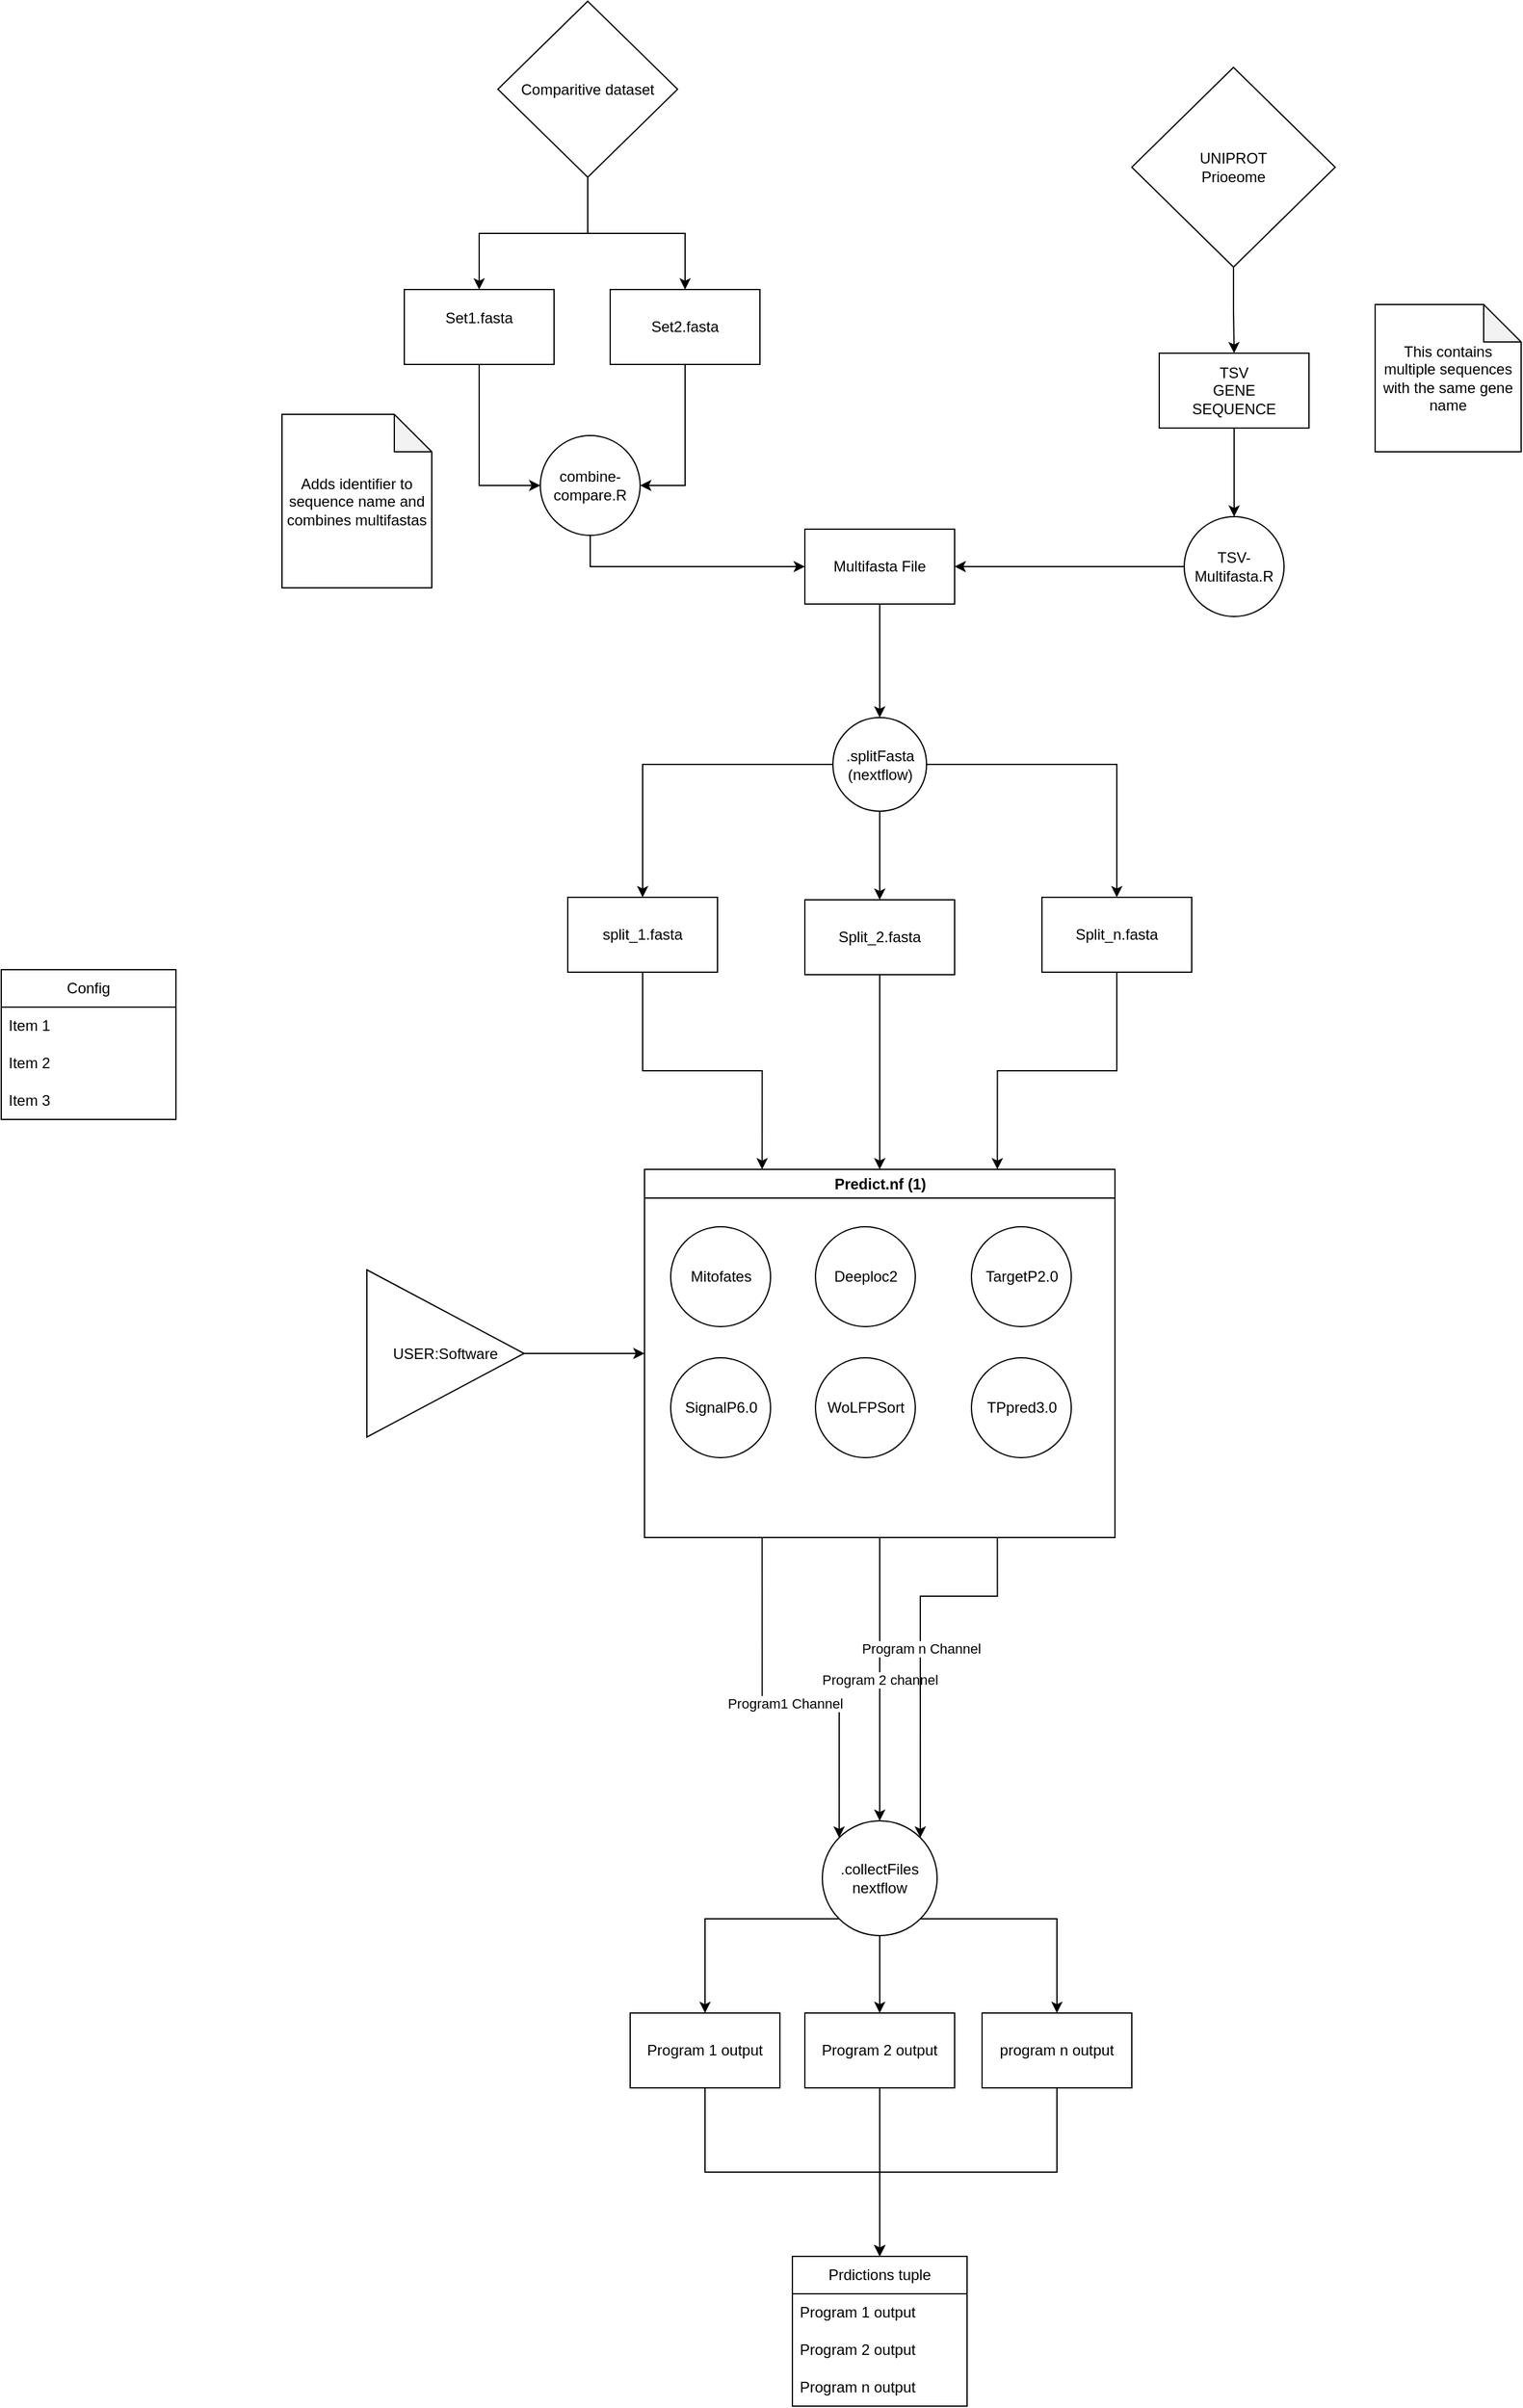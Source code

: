 <mxfile version="24.7.6">
  <diagram name="Page-1" id="ULZPpcux9okNFwmup-YN">
    <mxGraphModel dx="1852" dy="1008" grid="0" gridSize="10" guides="1" tooltips="1" connect="1" arrows="1" fold="1" page="0" pageScale="1" pageWidth="850" pageHeight="1100" math="0" shadow="0">
      <root>
        <mxCell id="0" />
        <mxCell id="1" parent="0" />
        <mxCell id="qJnq9B5q6zjiuBLe0VOC-31" style="edgeStyle=orthogonalEdgeStyle;rounded=0;orthogonalLoop=1;jettySize=auto;html=1;" parent="1" source="qJnq9B5q6zjiuBLe0VOC-3" target="qJnq9B5q6zjiuBLe0VOC-30" edge="1">
          <mxGeometry relative="1" as="geometry" />
        </mxCell>
        <mxCell id="qJnq9B5q6zjiuBLe0VOC-3" value="Multifasta File" style="rounded=0;whiteSpace=wrap;html=1;" parent="1" vertex="1">
          <mxGeometry x="168" y="89" width="120" height="60" as="geometry" />
        </mxCell>
        <mxCell id="qJnq9B5q6zjiuBLe0VOC-9" style="edgeStyle=orthogonalEdgeStyle;rounded=0;orthogonalLoop=1;jettySize=auto;html=1;" parent="1" source="qJnq9B5q6zjiuBLe0VOC-6" target="qJnq9B5q6zjiuBLe0VOC-14" edge="1">
          <mxGeometry relative="1" as="geometry">
            <mxPoint x="511.5" y="-1" as="targetPoint" />
          </mxGeometry>
        </mxCell>
        <mxCell id="qJnq9B5q6zjiuBLe0VOC-6" value="&lt;div&gt;UNIPROT&lt;/div&gt;&lt;div&gt;Prioeome&lt;br&gt;&lt;/div&gt;" style="rhombus;whiteSpace=wrap;html=1;" parent="1" vertex="1">
          <mxGeometry x="430" y="-281" width="163" height="160" as="geometry" />
        </mxCell>
        <mxCell id="qJnq9B5q6zjiuBLe0VOC-12" value="This contains multiple sequences with the same gene name" style="shape=note;whiteSpace=wrap;html=1;backgroundOutline=1;darkOpacity=0.05;" parent="1" vertex="1">
          <mxGeometry x="625" y="-91" width="117" height="118" as="geometry" />
        </mxCell>
        <mxCell id="qJnq9B5q6zjiuBLe0VOC-16" style="edgeStyle=orthogonalEdgeStyle;rounded=0;orthogonalLoop=1;jettySize=auto;html=1;" parent="1" source="qJnq9B5q6zjiuBLe0VOC-14" target="qJnq9B5q6zjiuBLe0VOC-15" edge="1">
          <mxGeometry relative="1" as="geometry" />
        </mxCell>
        <mxCell id="qJnq9B5q6zjiuBLe0VOC-14" value="&lt;div&gt;TSV&lt;/div&gt;&lt;div&gt;GENE&lt;/div&gt;&lt;div&gt;SEQUENCE&lt;br&gt;&lt;/div&gt;" style="rounded=0;whiteSpace=wrap;html=1;" parent="1" vertex="1">
          <mxGeometry x="452" y="-52" width="120" height="60" as="geometry" />
        </mxCell>
        <mxCell id="qJnq9B5q6zjiuBLe0VOC-17" style="edgeStyle=orthogonalEdgeStyle;rounded=0;orthogonalLoop=1;jettySize=auto;html=1;" parent="1" source="qJnq9B5q6zjiuBLe0VOC-15" target="qJnq9B5q6zjiuBLe0VOC-3" edge="1">
          <mxGeometry relative="1" as="geometry" />
        </mxCell>
        <mxCell id="qJnq9B5q6zjiuBLe0VOC-15" value="TSV-Multifasta.R" style="ellipse;whiteSpace=wrap;html=1;aspect=fixed;" parent="1" vertex="1">
          <mxGeometry x="472" y="79" width="80" height="80" as="geometry" />
        </mxCell>
        <mxCell id="qJnq9B5q6zjiuBLe0VOC-19" style="edgeStyle=orthogonalEdgeStyle;rounded=0;orthogonalLoop=1;jettySize=auto;html=1;" parent="1" source="qJnq9B5q6zjiuBLe0VOC-18" target="qJnq9B5q6zjiuBLe0VOC-21" edge="1">
          <mxGeometry relative="1" as="geometry">
            <mxPoint x="-62" y="-300" as="targetPoint" />
          </mxGeometry>
        </mxCell>
        <mxCell id="qJnq9B5q6zjiuBLe0VOC-20" style="edgeStyle=orthogonalEdgeStyle;rounded=0;orthogonalLoop=1;jettySize=auto;html=1;" parent="1" source="qJnq9B5q6zjiuBLe0VOC-18" target="qJnq9B5q6zjiuBLe0VOC-22" edge="1">
          <mxGeometry relative="1" as="geometry">
            <mxPoint x="64" y="-299" as="targetPoint" />
          </mxGeometry>
        </mxCell>
        <mxCell id="qJnq9B5q6zjiuBLe0VOC-18" value="Comparitive dataset" style="rhombus;whiteSpace=wrap;html=1;" parent="1" vertex="1">
          <mxGeometry x="-78" y="-334" width="144" height="141" as="geometry" />
        </mxCell>
        <mxCell id="qJnq9B5q6zjiuBLe0VOC-24" style="edgeStyle=orthogonalEdgeStyle;rounded=0;orthogonalLoop=1;jettySize=auto;html=1;entryX=0;entryY=0.5;entryDx=0;entryDy=0;" parent="1" source="qJnq9B5q6zjiuBLe0VOC-21" target="qJnq9B5q6zjiuBLe0VOC-23" edge="1">
          <mxGeometry relative="1" as="geometry" />
        </mxCell>
        <mxCell id="qJnq9B5q6zjiuBLe0VOC-21" value="&lt;div&gt;Set1.fasta&lt;/div&gt;&lt;div&gt;&lt;br&gt;&lt;/div&gt;" style="rounded=0;whiteSpace=wrap;html=1;" parent="1" vertex="1">
          <mxGeometry x="-153" y="-103" width="120" height="60" as="geometry" />
        </mxCell>
        <mxCell id="qJnq9B5q6zjiuBLe0VOC-25" style="edgeStyle=orthogonalEdgeStyle;rounded=0;orthogonalLoop=1;jettySize=auto;html=1;entryX=1;entryY=0.5;entryDx=0;entryDy=0;" parent="1" source="qJnq9B5q6zjiuBLe0VOC-22" target="qJnq9B5q6zjiuBLe0VOC-23" edge="1">
          <mxGeometry relative="1" as="geometry" />
        </mxCell>
        <mxCell id="qJnq9B5q6zjiuBLe0VOC-22" value="Set2.fasta" style="rounded=0;whiteSpace=wrap;html=1;" parent="1" vertex="1">
          <mxGeometry x="12" y="-103" width="120" height="60" as="geometry" />
        </mxCell>
        <mxCell id="qJnq9B5q6zjiuBLe0VOC-27" style="edgeStyle=orthogonalEdgeStyle;rounded=0;orthogonalLoop=1;jettySize=auto;html=1;exitX=0.5;exitY=1;exitDx=0;exitDy=0;" parent="1" source="qJnq9B5q6zjiuBLe0VOC-23" target="qJnq9B5q6zjiuBLe0VOC-3" edge="1">
          <mxGeometry relative="1" as="geometry" />
        </mxCell>
        <mxCell id="qJnq9B5q6zjiuBLe0VOC-23" value="&lt;div&gt;combine-compare.R&lt;br&gt;&lt;/div&gt;" style="ellipse;whiteSpace=wrap;html=1;aspect=fixed;" parent="1" vertex="1">
          <mxGeometry x="-44" y="14" width="80" height="80" as="geometry" />
        </mxCell>
        <mxCell id="qJnq9B5q6zjiuBLe0VOC-28" value="Adds identifier to sequence name and combines multifastas" style="shape=note;whiteSpace=wrap;html=1;backgroundOutline=1;darkOpacity=0.05;" parent="1" vertex="1">
          <mxGeometry x="-251" y="-3" width="120" height="139" as="geometry" />
        </mxCell>
        <mxCell id="qJnq9B5q6zjiuBLe0VOC-39" style="edgeStyle=orthogonalEdgeStyle;rounded=0;orthogonalLoop=1;jettySize=auto;html=1;" parent="1" source="qJnq9B5q6zjiuBLe0VOC-30" target="qJnq9B5q6zjiuBLe0VOC-38" edge="1">
          <mxGeometry relative="1" as="geometry" />
        </mxCell>
        <mxCell id="qJnq9B5q6zjiuBLe0VOC-44" style="edgeStyle=orthogonalEdgeStyle;rounded=0;orthogonalLoop=1;jettySize=auto;html=1;" parent="1" source="qJnq9B5q6zjiuBLe0VOC-30" target="qJnq9B5q6zjiuBLe0VOC-42" edge="1">
          <mxGeometry relative="1" as="geometry" />
        </mxCell>
        <mxCell id="qJnq9B5q6zjiuBLe0VOC-47" style="edgeStyle=orthogonalEdgeStyle;rounded=0;orthogonalLoop=1;jettySize=auto;html=1;" parent="1" source="qJnq9B5q6zjiuBLe0VOC-30" target="qJnq9B5q6zjiuBLe0VOC-45" edge="1">
          <mxGeometry relative="1" as="geometry" />
        </mxCell>
        <mxCell id="qJnq9B5q6zjiuBLe0VOC-30" value="&lt;div&gt;.splitFasta&lt;/div&gt;&lt;div&gt;(nextflow)&lt;br&gt;&lt;/div&gt;" style="ellipse;whiteSpace=wrap;html=1;aspect=fixed;" parent="1" vertex="1">
          <mxGeometry x="190.5" y="240" width="75" height="75" as="geometry" />
        </mxCell>
        <mxCell id="vaD8Y8nn1ZXBgAJLPTWL-6" value="Program1 Channel" style="edgeStyle=orthogonalEdgeStyle;rounded=0;orthogonalLoop=1;jettySize=auto;html=1;exitX=0.25;exitY=1;exitDx=0;exitDy=0;entryX=0;entryY=0;entryDx=0;entryDy=0;" edge="1" parent="1" source="qJnq9B5q6zjiuBLe0VOC-34" target="vaD8Y8nn1ZXBgAJLPTWL-10">
          <mxGeometry relative="1" as="geometry">
            <mxPoint x="8.857" y="1052.429" as="targetPoint" />
            <Array as="points">
              <mxPoint x="134" y="1030" />
              <mxPoint x="196" y="1030" />
            </Array>
          </mxGeometry>
        </mxCell>
        <mxCell id="vaD8Y8nn1ZXBgAJLPTWL-8" value="Program 2 channel" style="edgeStyle=orthogonalEdgeStyle;rounded=0;orthogonalLoop=1;jettySize=auto;html=1;exitX=0.5;exitY=1;exitDx=0;exitDy=0;entryX=0.5;entryY=0;entryDx=0;entryDy=0;" edge="1" parent="1" source="qJnq9B5q6zjiuBLe0VOC-34" target="vaD8Y8nn1ZXBgAJLPTWL-10">
          <mxGeometry relative="1" as="geometry">
            <mxPoint x="227.429" y="1056.714" as="targetPoint" />
          </mxGeometry>
        </mxCell>
        <mxCell id="vaD8Y8nn1ZXBgAJLPTWL-9" value="Program n Channel" style="edgeStyle=orthogonalEdgeStyle;rounded=0;orthogonalLoop=1;jettySize=auto;html=1;exitX=0.75;exitY=1;exitDx=0;exitDy=0;entryX=1;entryY=0;entryDx=0;entryDy=0;" edge="1" parent="1" source="qJnq9B5q6zjiuBLe0VOC-34" target="vaD8Y8nn1ZXBgAJLPTWL-10">
          <mxGeometry relative="1" as="geometry">
            <mxPoint x="446" y="1065.286" as="targetPoint" />
            <Array as="points">
              <mxPoint x="322" y="944" />
              <mxPoint x="261" y="944" />
            </Array>
          </mxGeometry>
        </mxCell>
        <mxCell id="qJnq9B5q6zjiuBLe0VOC-34" value="Predict.nf (1)" style="swimlane;whiteSpace=wrap;html=1;" parent="1" vertex="1">
          <mxGeometry x="39.5" y="602" width="377" height="295" as="geometry" />
        </mxCell>
        <mxCell id="qJnq9B5q6zjiuBLe0VOC-35" value="Mitofates" style="ellipse;whiteSpace=wrap;html=1;aspect=fixed;" parent="qJnq9B5q6zjiuBLe0VOC-34" vertex="1">
          <mxGeometry x="21" y="46" width="80" height="80" as="geometry" />
        </mxCell>
        <mxCell id="qJnq9B5q6zjiuBLe0VOC-36" value="Deeploc2" style="ellipse;whiteSpace=wrap;html=1;aspect=fixed;" parent="qJnq9B5q6zjiuBLe0VOC-34" vertex="1">
          <mxGeometry x="137" y="46" width="80" height="80" as="geometry" />
        </mxCell>
        <mxCell id="qJnq9B5q6zjiuBLe0VOC-50" value="TargetP2.0" style="ellipse;whiteSpace=wrap;html=1;aspect=fixed;" parent="qJnq9B5q6zjiuBLe0VOC-34" vertex="1">
          <mxGeometry x="262" y="46" width="80" height="80" as="geometry" />
        </mxCell>
        <mxCell id="qJnq9B5q6zjiuBLe0VOC-51" value="TPpred3.0" style="ellipse;whiteSpace=wrap;html=1;aspect=fixed;" parent="qJnq9B5q6zjiuBLe0VOC-34" vertex="1">
          <mxGeometry x="262" y="151" width="80" height="80" as="geometry" />
        </mxCell>
        <mxCell id="qJnq9B5q6zjiuBLe0VOC-52" value="SignalP6.0" style="ellipse;whiteSpace=wrap;html=1;aspect=fixed;" parent="qJnq9B5q6zjiuBLe0VOC-34" vertex="1">
          <mxGeometry x="21" y="151" width="80" height="80" as="geometry" />
        </mxCell>
        <mxCell id="qJnq9B5q6zjiuBLe0VOC-53" value="WoLFPSort" style="ellipse;whiteSpace=wrap;html=1;aspect=fixed;" parent="qJnq9B5q6zjiuBLe0VOC-34" vertex="1">
          <mxGeometry x="137" y="151" width="80" height="80" as="geometry" />
        </mxCell>
        <mxCell id="7bUdXhQgvfwsXTBC8TI4-20" style="edgeStyle=orthogonalEdgeStyle;rounded=0;orthogonalLoop=1;jettySize=auto;html=1;exitX=0.5;exitY=1;exitDx=0;exitDy=0;entryX=0.25;entryY=0;entryDx=0;entryDy=0;" parent="1" source="qJnq9B5q6zjiuBLe0VOC-38" target="qJnq9B5q6zjiuBLe0VOC-34" edge="1">
          <mxGeometry relative="1" as="geometry">
            <mxPoint x="199.716" y="600.716" as="targetPoint" />
          </mxGeometry>
        </mxCell>
        <mxCell id="qJnq9B5q6zjiuBLe0VOC-38" value="split_1.fasta" style="rounded=0;whiteSpace=wrap;html=1;" parent="1" vertex="1">
          <mxGeometry x="-22" y="384" width="120" height="60" as="geometry" />
        </mxCell>
        <mxCell id="7bUdXhQgvfwsXTBC8TI4-21" style="edgeStyle=orthogonalEdgeStyle;rounded=0;orthogonalLoop=1;jettySize=auto;html=1;exitX=0.5;exitY=1;exitDx=0;exitDy=0;entryX=0.5;entryY=0;entryDx=0;entryDy=0;" parent="1" source="qJnq9B5q6zjiuBLe0VOC-42" target="qJnq9B5q6zjiuBLe0VOC-34" edge="1">
          <mxGeometry relative="1" as="geometry">
            <mxPoint x="228.0" y="589" as="targetPoint" />
          </mxGeometry>
        </mxCell>
        <mxCell id="qJnq9B5q6zjiuBLe0VOC-42" value="Split_2.fasta" style="rounded=0;whiteSpace=wrap;html=1;" parent="1" vertex="1">
          <mxGeometry x="168" y="386" width="120" height="60" as="geometry" />
        </mxCell>
        <mxCell id="7bUdXhQgvfwsXTBC8TI4-22" style="edgeStyle=orthogonalEdgeStyle;rounded=0;orthogonalLoop=1;jettySize=auto;html=1;exitX=0.5;exitY=1;exitDx=0;exitDy=0;entryX=0.75;entryY=0;entryDx=0;entryDy=0;" parent="1" source="qJnq9B5q6zjiuBLe0VOC-45" target="qJnq9B5q6zjiuBLe0VOC-34" edge="1">
          <mxGeometry relative="1" as="geometry">
            <mxPoint x="256.284" y="600.716" as="targetPoint" />
          </mxGeometry>
        </mxCell>
        <mxCell id="qJnq9B5q6zjiuBLe0VOC-45" value="Split_n.fasta" style="rounded=0;whiteSpace=wrap;html=1;" parent="1" vertex="1">
          <mxGeometry x="358" y="384" width="120" height="60" as="geometry" />
        </mxCell>
        <mxCell id="5xZawU3vYZZpeLcw6CaT-5" value="Config" style="swimlane;fontStyle=0;childLayout=stackLayout;horizontal=1;startSize=30;horizontalStack=0;resizeParent=1;resizeParentMax=0;resizeLast=0;collapsible=1;marginBottom=0;whiteSpace=wrap;html=1;" parent="1" vertex="1">
          <mxGeometry x="-476" y="442" width="140" height="120" as="geometry" />
        </mxCell>
        <mxCell id="5xZawU3vYZZpeLcw6CaT-6" value="Item 1" style="text;strokeColor=none;fillColor=none;align=left;verticalAlign=middle;spacingLeft=4;spacingRight=4;overflow=hidden;points=[[0,0.5],[1,0.5]];portConstraint=eastwest;rotatable=0;whiteSpace=wrap;html=1;" parent="5xZawU3vYZZpeLcw6CaT-5" vertex="1">
          <mxGeometry y="30" width="140" height="30" as="geometry" />
        </mxCell>
        <mxCell id="5xZawU3vYZZpeLcw6CaT-7" value="Item 2" style="text;strokeColor=none;fillColor=none;align=left;verticalAlign=middle;spacingLeft=4;spacingRight=4;overflow=hidden;points=[[0,0.5],[1,0.5]];portConstraint=eastwest;rotatable=0;whiteSpace=wrap;html=1;" parent="5xZawU3vYZZpeLcw6CaT-5" vertex="1">
          <mxGeometry y="60" width="140" height="30" as="geometry" />
        </mxCell>
        <mxCell id="5xZawU3vYZZpeLcw6CaT-8" value="Item 3" style="text;strokeColor=none;fillColor=none;align=left;verticalAlign=middle;spacingLeft=4;spacingRight=4;overflow=hidden;points=[[0,0.5],[1,0.5]];portConstraint=eastwest;rotatable=0;whiteSpace=wrap;html=1;" parent="5xZawU3vYZZpeLcw6CaT-5" vertex="1">
          <mxGeometry y="90" width="140" height="30" as="geometry" />
        </mxCell>
        <mxCell id="Gp8ee50BkvabkPKKaWTL-23" style="edgeStyle=orthogonalEdgeStyle;rounded=0;orthogonalLoop=1;jettySize=auto;html=1;entryX=0;entryY=0.5;entryDx=0;entryDy=0;" parent="1" source="Gp8ee50BkvabkPKKaWTL-15" target="qJnq9B5q6zjiuBLe0VOC-34" edge="1">
          <mxGeometry relative="1" as="geometry" />
        </mxCell>
        <mxCell id="Gp8ee50BkvabkPKKaWTL-15" value="USER:Software" style="triangle;whiteSpace=wrap;html=1;" parent="1" vertex="1">
          <mxGeometry x="-183" y="682.5" width="126" height="134" as="geometry" />
        </mxCell>
        <mxCell id="vaD8Y8nn1ZXBgAJLPTWL-11" style="edgeStyle=orthogonalEdgeStyle;rounded=0;orthogonalLoop=1;jettySize=auto;html=1;exitX=0;exitY=1;exitDx=0;exitDy=0;" edge="1" parent="1" source="vaD8Y8nn1ZXBgAJLPTWL-10" target="vaD8Y8nn1ZXBgAJLPTWL-12">
          <mxGeometry relative="1" as="geometry">
            <mxPoint x="100" y="1249.667" as="targetPoint" />
          </mxGeometry>
        </mxCell>
        <mxCell id="vaD8Y8nn1ZXBgAJLPTWL-17" style="edgeStyle=orthogonalEdgeStyle;rounded=0;orthogonalLoop=1;jettySize=auto;html=1;exitX=0.5;exitY=1;exitDx=0;exitDy=0;" edge="1" parent="1" source="vaD8Y8nn1ZXBgAJLPTWL-10" target="vaD8Y8nn1ZXBgAJLPTWL-14">
          <mxGeometry relative="1" as="geometry" />
        </mxCell>
        <mxCell id="vaD8Y8nn1ZXBgAJLPTWL-18" style="edgeStyle=orthogonalEdgeStyle;rounded=0;orthogonalLoop=1;jettySize=auto;html=1;exitX=1;exitY=1;exitDx=0;exitDy=0;" edge="1" parent="1" source="vaD8Y8nn1ZXBgAJLPTWL-10" target="vaD8Y8nn1ZXBgAJLPTWL-15">
          <mxGeometry relative="1" as="geometry" />
        </mxCell>
        <mxCell id="vaD8Y8nn1ZXBgAJLPTWL-10" value="&lt;div&gt;.collectFiles&lt;/div&gt;&lt;div&gt;nextflow&lt;br&gt;&lt;/div&gt;" style="ellipse;whiteSpace=wrap;html=1;aspect=fixed;" vertex="1" parent="1">
          <mxGeometry x="182" y="1124" width="92" height="92" as="geometry" />
        </mxCell>
        <mxCell id="vaD8Y8nn1ZXBgAJLPTWL-28" style="edgeStyle=orthogonalEdgeStyle;rounded=0;orthogonalLoop=1;jettySize=auto;html=1;exitX=0.5;exitY=1;exitDx=0;exitDy=0;entryX=0.5;entryY=0;entryDx=0;entryDy=0;" edge="1" parent="1" source="vaD8Y8nn1ZXBgAJLPTWL-12" target="vaD8Y8nn1ZXBgAJLPTWL-20">
          <mxGeometry relative="1" as="geometry" />
        </mxCell>
        <mxCell id="vaD8Y8nn1ZXBgAJLPTWL-12" value="Program 1 output" style="rounded=0;whiteSpace=wrap;html=1;" vertex="1" parent="1">
          <mxGeometry x="28" y="1278" width="120" height="60" as="geometry" />
        </mxCell>
        <mxCell id="vaD8Y8nn1ZXBgAJLPTWL-30" style="edgeStyle=orthogonalEdgeStyle;rounded=0;orthogonalLoop=1;jettySize=auto;html=1;exitX=0.5;exitY=1;exitDx=0;exitDy=0;entryX=0.5;entryY=0;entryDx=0;entryDy=0;" edge="1" parent="1" source="vaD8Y8nn1ZXBgAJLPTWL-14" target="vaD8Y8nn1ZXBgAJLPTWL-20">
          <mxGeometry relative="1" as="geometry" />
        </mxCell>
        <mxCell id="vaD8Y8nn1ZXBgAJLPTWL-14" value="Program 2 output" style="rounded=0;whiteSpace=wrap;html=1;" vertex="1" parent="1">
          <mxGeometry x="168" y="1278" width="120" height="60" as="geometry" />
        </mxCell>
        <mxCell id="vaD8Y8nn1ZXBgAJLPTWL-31" style="edgeStyle=orthogonalEdgeStyle;rounded=0;orthogonalLoop=1;jettySize=auto;html=1;exitX=0.5;exitY=1;exitDx=0;exitDy=0;entryX=0.5;entryY=0;entryDx=0;entryDy=0;" edge="1" parent="1" source="vaD8Y8nn1ZXBgAJLPTWL-15" target="vaD8Y8nn1ZXBgAJLPTWL-20">
          <mxGeometry relative="1" as="geometry" />
        </mxCell>
        <mxCell id="vaD8Y8nn1ZXBgAJLPTWL-15" value="program n output" style="rounded=0;whiteSpace=wrap;html=1;" vertex="1" parent="1">
          <mxGeometry x="310" y="1278" width="120" height="60" as="geometry" />
        </mxCell>
        <mxCell id="vaD8Y8nn1ZXBgAJLPTWL-20" value="Prdictions tuple" style="swimlane;fontStyle=0;childLayout=stackLayout;horizontal=1;startSize=30;horizontalStack=0;resizeParent=1;resizeParentMax=0;resizeLast=0;collapsible=1;marginBottom=0;whiteSpace=wrap;html=1;" vertex="1" parent="1">
          <mxGeometry x="158" y="1473" width="140" height="120" as="geometry" />
        </mxCell>
        <mxCell id="vaD8Y8nn1ZXBgAJLPTWL-21" value="Program 1 output" style="text;strokeColor=none;fillColor=none;align=left;verticalAlign=middle;spacingLeft=4;spacingRight=4;overflow=hidden;points=[[0,0.5],[1,0.5]];portConstraint=eastwest;rotatable=0;whiteSpace=wrap;html=1;" vertex="1" parent="vaD8Y8nn1ZXBgAJLPTWL-20">
          <mxGeometry y="30" width="140" height="30" as="geometry" />
        </mxCell>
        <mxCell id="vaD8Y8nn1ZXBgAJLPTWL-22" value="Program 2 output" style="text;strokeColor=none;fillColor=none;align=left;verticalAlign=middle;spacingLeft=4;spacingRight=4;overflow=hidden;points=[[0,0.5],[1,0.5]];portConstraint=eastwest;rotatable=0;whiteSpace=wrap;html=1;" vertex="1" parent="vaD8Y8nn1ZXBgAJLPTWL-20">
          <mxGeometry y="60" width="140" height="30" as="geometry" />
        </mxCell>
        <mxCell id="vaD8Y8nn1ZXBgAJLPTWL-23" value="Program n output" style="text;strokeColor=none;fillColor=none;align=left;verticalAlign=middle;spacingLeft=4;spacingRight=4;overflow=hidden;points=[[0,0.5],[1,0.5]];portConstraint=eastwest;rotatable=0;whiteSpace=wrap;html=1;" vertex="1" parent="vaD8Y8nn1ZXBgAJLPTWL-20">
          <mxGeometry y="90" width="140" height="30" as="geometry" />
        </mxCell>
      </root>
    </mxGraphModel>
  </diagram>
</mxfile>

